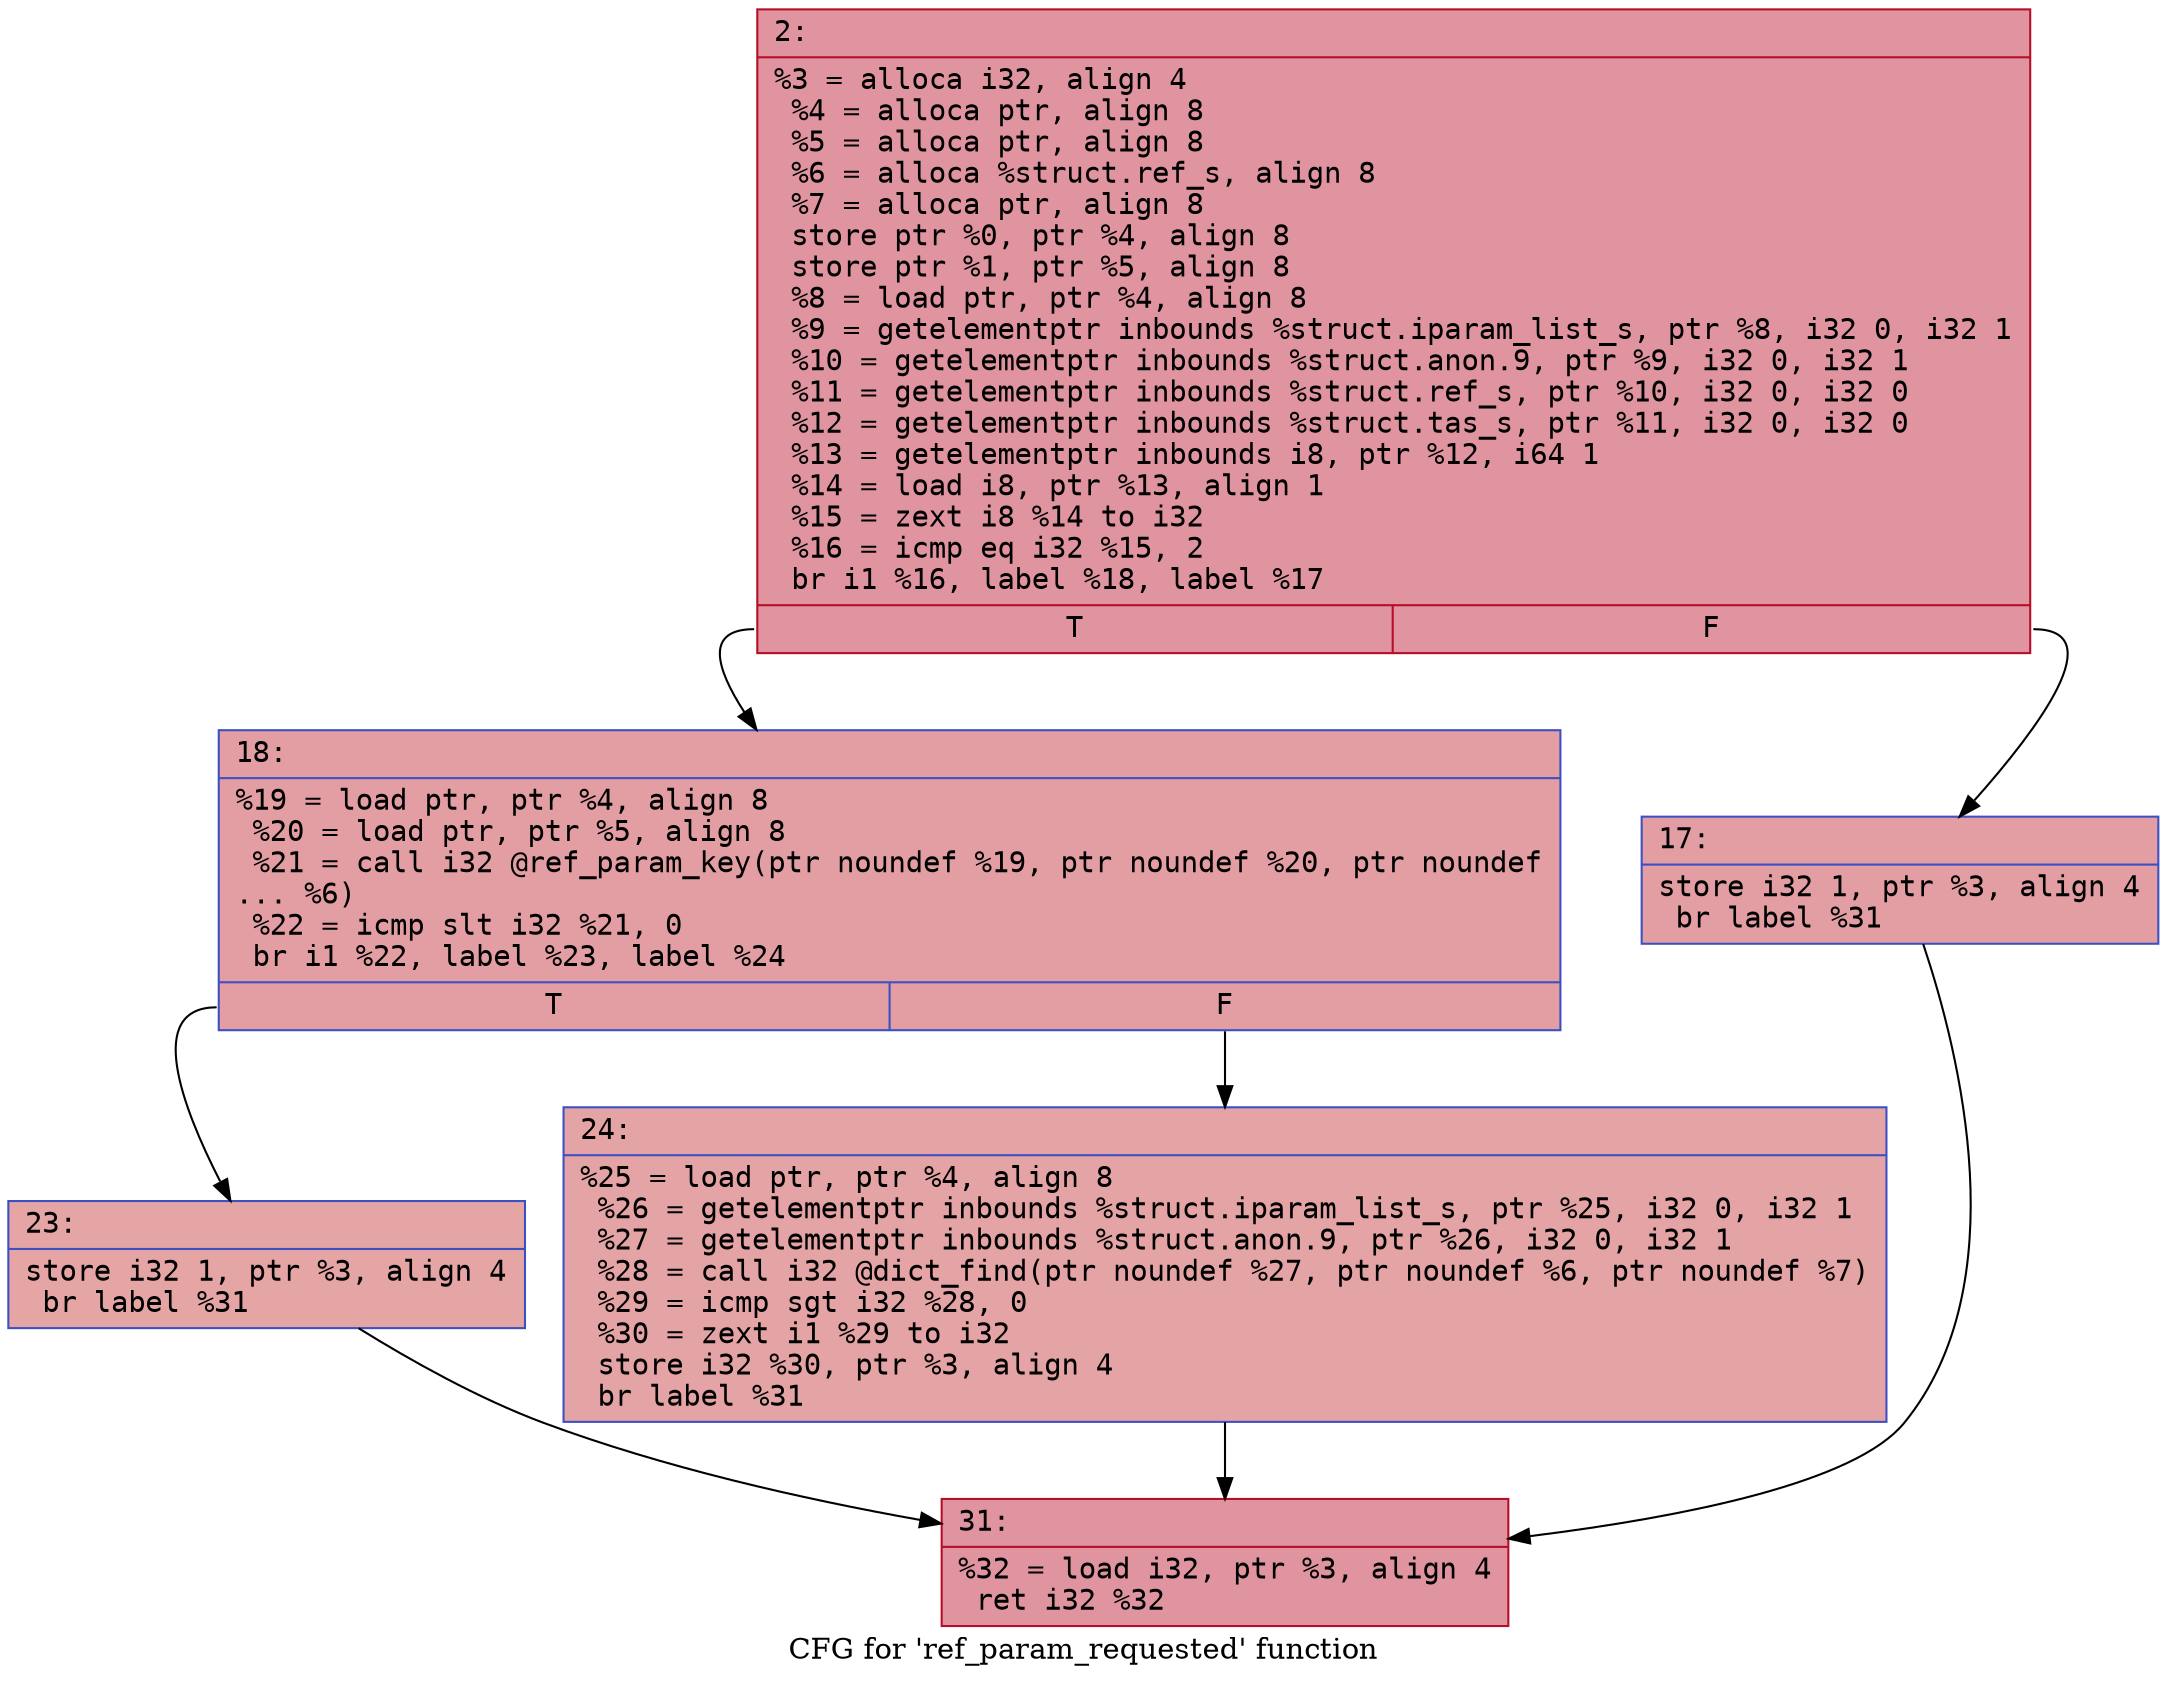 digraph "CFG for 'ref_param_requested' function" {
	label="CFG for 'ref_param_requested' function";

	Node0x6000017a8b40 [shape=record,color="#b70d28ff", style=filled, fillcolor="#b70d2870" fontname="Courier",label="{2:\l|  %3 = alloca i32, align 4\l  %4 = alloca ptr, align 8\l  %5 = alloca ptr, align 8\l  %6 = alloca %struct.ref_s, align 8\l  %7 = alloca ptr, align 8\l  store ptr %0, ptr %4, align 8\l  store ptr %1, ptr %5, align 8\l  %8 = load ptr, ptr %4, align 8\l  %9 = getelementptr inbounds %struct.iparam_list_s, ptr %8, i32 0, i32 1\l  %10 = getelementptr inbounds %struct.anon.9, ptr %9, i32 0, i32 1\l  %11 = getelementptr inbounds %struct.ref_s, ptr %10, i32 0, i32 0\l  %12 = getelementptr inbounds %struct.tas_s, ptr %11, i32 0, i32 0\l  %13 = getelementptr inbounds i8, ptr %12, i64 1\l  %14 = load i8, ptr %13, align 1\l  %15 = zext i8 %14 to i32\l  %16 = icmp eq i32 %15, 2\l  br i1 %16, label %18, label %17\l|{<s0>T|<s1>F}}"];
	Node0x6000017a8b40:s0 -> Node0x6000017a8be0[tooltip="2 -> 18\nProbability 50.00%" ];
	Node0x6000017a8b40:s1 -> Node0x6000017a8b90[tooltip="2 -> 17\nProbability 50.00%" ];
	Node0x6000017a8b90 [shape=record,color="#3d50c3ff", style=filled, fillcolor="#be242e70" fontname="Courier",label="{17:\l|  store i32 1, ptr %3, align 4\l  br label %31\l}"];
	Node0x6000017a8b90 -> Node0x6000017a8cd0[tooltip="17 -> 31\nProbability 100.00%" ];
	Node0x6000017a8be0 [shape=record,color="#3d50c3ff", style=filled, fillcolor="#be242e70" fontname="Courier",label="{18:\l|  %19 = load ptr, ptr %4, align 8\l  %20 = load ptr, ptr %5, align 8\l  %21 = call i32 @ref_param_key(ptr noundef %19, ptr noundef %20, ptr noundef\l... %6)\l  %22 = icmp slt i32 %21, 0\l  br i1 %22, label %23, label %24\l|{<s0>T|<s1>F}}"];
	Node0x6000017a8be0:s0 -> Node0x6000017a8c30[tooltip="18 -> 23\nProbability 37.50%" ];
	Node0x6000017a8be0:s1 -> Node0x6000017a8c80[tooltip="18 -> 24\nProbability 62.50%" ];
	Node0x6000017a8c30 [shape=record,color="#3d50c3ff", style=filled, fillcolor="#c5333470" fontname="Courier",label="{23:\l|  store i32 1, ptr %3, align 4\l  br label %31\l}"];
	Node0x6000017a8c30 -> Node0x6000017a8cd0[tooltip="23 -> 31\nProbability 100.00%" ];
	Node0x6000017a8c80 [shape=record,color="#3d50c3ff", style=filled, fillcolor="#c32e3170" fontname="Courier",label="{24:\l|  %25 = load ptr, ptr %4, align 8\l  %26 = getelementptr inbounds %struct.iparam_list_s, ptr %25, i32 0, i32 1\l  %27 = getelementptr inbounds %struct.anon.9, ptr %26, i32 0, i32 1\l  %28 = call i32 @dict_find(ptr noundef %27, ptr noundef %6, ptr noundef %7)\l  %29 = icmp sgt i32 %28, 0\l  %30 = zext i1 %29 to i32\l  store i32 %30, ptr %3, align 4\l  br label %31\l}"];
	Node0x6000017a8c80 -> Node0x6000017a8cd0[tooltip="24 -> 31\nProbability 100.00%" ];
	Node0x6000017a8cd0 [shape=record,color="#b70d28ff", style=filled, fillcolor="#b70d2870" fontname="Courier",label="{31:\l|  %32 = load i32, ptr %3, align 4\l  ret i32 %32\l}"];
}
